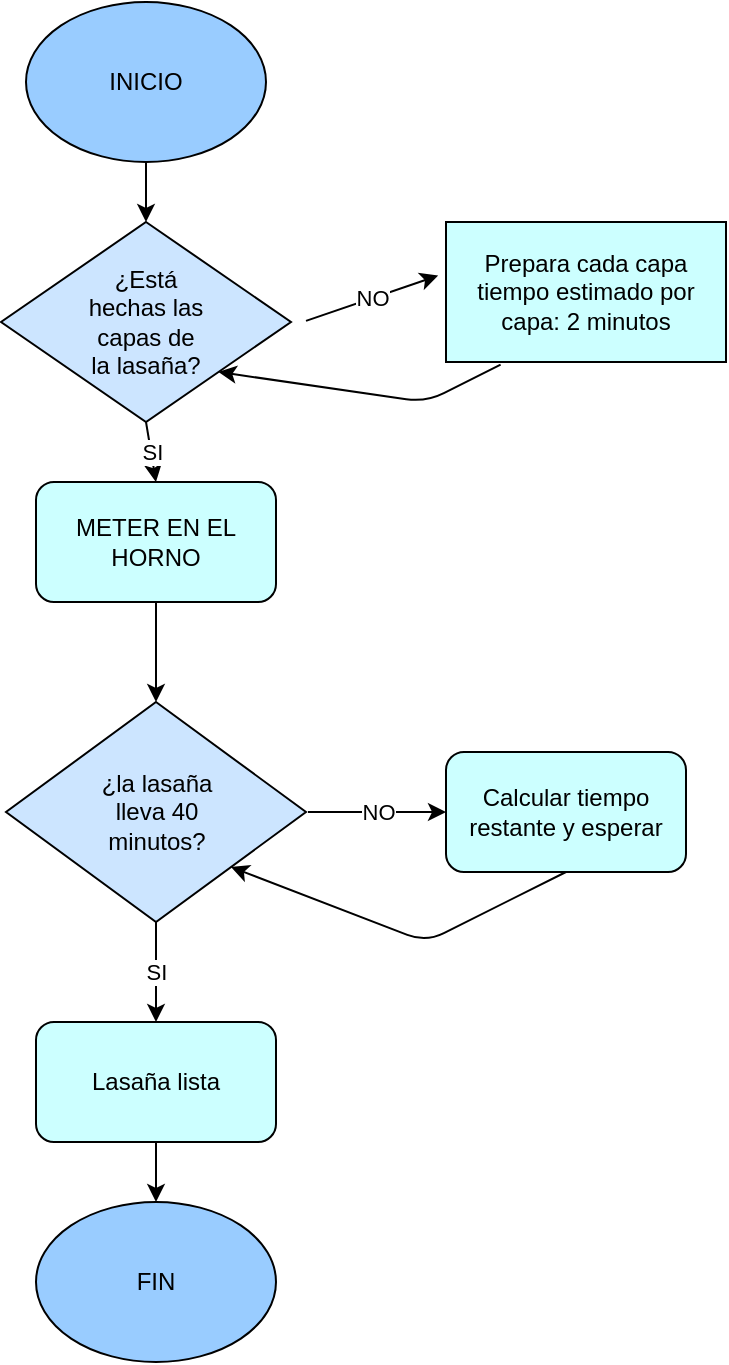 <mxfile>
    <diagram id="IJlVFjvNGFPrgYwL4HK5" name="Página-1">
        <mxGraphModel dx="868" dy="698" grid="1" gridSize="10" guides="1" tooltips="1" connect="1" arrows="1" fold="1" page="1" pageScale="1" pageWidth="827" pageHeight="1169" math="0" shadow="0">
            <root>
                <mxCell id="0"/>
                <mxCell id="1" parent="0"/>
                <mxCell id="21" style="edgeStyle=none;html=1;exitX=0.5;exitY=1;exitDx=0;exitDy=0;" edge="1" parent="1" source="2" target="4">
                    <mxGeometry relative="1" as="geometry"/>
                </mxCell>
                <mxCell id="2" value="INICIO" style="ellipse;whiteSpace=wrap;html=1;fillColor=#99CCFF;" vertex="1" parent="1">
                    <mxGeometry x="280" y="40" width="120" height="80" as="geometry"/>
                </mxCell>
                <mxCell id="4" value="" style="rhombus;whiteSpace=wrap;html=1;fillColor=#CCE5FF;" vertex="1" parent="1">
                    <mxGeometry x="267.5" y="150" width="145" height="100" as="geometry"/>
                </mxCell>
                <mxCell id="5" value="¿Está hechas las capas de la lasaña?" style="text;html=1;strokeColor=none;fillColor=none;align=center;verticalAlign=middle;whiteSpace=wrap;rounded=0;" vertex="1" parent="1">
                    <mxGeometry x="310" y="185" width="60" height="30" as="geometry"/>
                </mxCell>
                <mxCell id="6" value="Prepara cada capa&lt;br&gt;tiempo estimado por capa: 2 minutos" style="rounded=0;whiteSpace=wrap;html=1;fillColor=#CCFFFF;" vertex="1" parent="1">
                    <mxGeometry x="490" y="150" width="140" height="70" as="geometry"/>
                </mxCell>
                <mxCell id="33" style="edgeStyle=none;html=1;exitX=0.5;exitY=1;exitDx=0;exitDy=0;entryX=0.5;entryY=0;entryDx=0;entryDy=0;" edge="1" parent="1" source="8" target="10">
                    <mxGeometry relative="1" as="geometry"/>
                </mxCell>
                <mxCell id="8" value="METER EN EL HORNO" style="rounded=1;whiteSpace=wrap;html=1;fillColor=#CCFFFF;" vertex="1" parent="1">
                    <mxGeometry x="285" y="280" width="120" height="60" as="geometry"/>
                </mxCell>
                <mxCell id="10" value="" style="rhombus;whiteSpace=wrap;html=1;fillColor=#CCE5FF;" vertex="1" parent="1">
                    <mxGeometry x="270" y="390" width="150" height="110" as="geometry"/>
                </mxCell>
                <mxCell id="11" value="¿la lasaña lleva 40 minutos?" style="text;html=1;strokeColor=none;fillColor=none;align=center;verticalAlign=middle;whiteSpace=wrap;rounded=0;" vertex="1" parent="1">
                    <mxGeometry x="307.5" y="420" width="75" height="50" as="geometry"/>
                </mxCell>
                <mxCell id="53" style="edgeStyle=none;html=1;exitX=0.5;exitY=1;exitDx=0;exitDy=0;" edge="1" parent="1" source="12" target="52">
                    <mxGeometry relative="1" as="geometry"/>
                </mxCell>
                <mxCell id="12" value="Lasaña lista" style="rounded=1;whiteSpace=wrap;html=1;fillColor=#CCFFFF;" vertex="1" parent="1">
                    <mxGeometry x="285" y="550" width="120" height="60" as="geometry"/>
                </mxCell>
                <mxCell id="14" value="Calcular tiempo restante y esperar" style="rounded=1;whiteSpace=wrap;html=1;fillColor=#CCFFFF;" vertex="1" parent="1">
                    <mxGeometry x="490" y="415" width="120" height="60" as="geometry"/>
                </mxCell>
                <mxCell id="38" value="" style="endArrow=classic;html=1;entryX=-0.028;entryY=0.383;entryDx=0;entryDy=0;entryPerimeter=0;" edge="1" parent="1" target="6">
                    <mxGeometry relative="1" as="geometry">
                        <mxPoint x="420" y="199.44" as="sourcePoint"/>
                        <mxPoint x="520" y="199.44" as="targetPoint"/>
                    </mxGeometry>
                </mxCell>
                <mxCell id="39" value="NO" style="edgeLabel;resizable=0;html=1;align=center;verticalAlign=middle;" connectable="0" vertex="1" parent="38">
                    <mxGeometry relative="1" as="geometry"/>
                </mxCell>
                <mxCell id="40" value="" style="endArrow=classic;html=1;entryX=1;entryY=1;entryDx=0;entryDy=0;exitX=0.195;exitY=1.018;exitDx=0;exitDy=0;exitPerimeter=0;" edge="1" parent="1" source="6" target="4">
                    <mxGeometry relative="1" as="geometry">
                        <mxPoint x="430" y="209.44" as="sourcePoint"/>
                        <mxPoint x="496.08" y="186.81" as="targetPoint"/>
                        <Array as="points">
                            <mxPoint x="480" y="240"/>
                        </Array>
                    </mxGeometry>
                </mxCell>
                <mxCell id="42" value="" style="endArrow=classic;html=1;entryX=0.5;entryY=0;entryDx=0;entryDy=0;exitX=0.5;exitY=1;exitDx=0;exitDy=0;" edge="1" parent="1" source="4" target="8">
                    <mxGeometry relative="1" as="geometry">
                        <mxPoint x="527.3" y="231.26" as="sourcePoint"/>
                        <mxPoint x="391.25" y="235" as="targetPoint"/>
                        <Array as="points"/>
                    </mxGeometry>
                </mxCell>
                <mxCell id="43" value="SI" style="edgeLabel;resizable=0;html=1;align=center;verticalAlign=middle;" connectable="0" vertex="1" parent="42">
                    <mxGeometry relative="1" as="geometry"/>
                </mxCell>
                <mxCell id="44" value="" style="endArrow=classic;html=1;entryX=0;entryY=0.5;entryDx=0;entryDy=0;" edge="1" parent="1" target="14">
                    <mxGeometry relative="1" as="geometry">
                        <mxPoint x="421" y="445" as="sourcePoint"/>
                        <mxPoint x="285" y="455" as="targetPoint"/>
                        <Array as="points"/>
                    </mxGeometry>
                </mxCell>
                <mxCell id="45" value="NO" style="edgeLabel;resizable=0;html=1;align=center;verticalAlign=middle;" connectable="0" vertex="1" parent="44">
                    <mxGeometry relative="1" as="geometry"/>
                </mxCell>
                <mxCell id="46" value="" style="endArrow=classic;html=1;entryX=1;entryY=1;entryDx=0;entryDy=0;exitX=0.5;exitY=1;exitDx=0;exitDy=0;" edge="1" parent="1" source="14" target="10">
                    <mxGeometry relative="1" as="geometry">
                        <mxPoint x="431" y="455" as="sourcePoint"/>
                        <mxPoint x="500" y="455" as="targetPoint"/>
                        <Array as="points">
                            <mxPoint x="480" y="510"/>
                        </Array>
                    </mxGeometry>
                </mxCell>
                <mxCell id="50" value="" style="endArrow=classic;html=1;entryX=0.5;entryY=0;entryDx=0;entryDy=0;exitX=0.5;exitY=1;exitDx=0;exitDy=0;" edge="1" parent="1" source="10" target="12">
                    <mxGeometry relative="1" as="geometry">
                        <mxPoint x="431" y="455" as="sourcePoint"/>
                        <mxPoint x="500" y="455" as="targetPoint"/>
                        <Array as="points"/>
                    </mxGeometry>
                </mxCell>
                <mxCell id="51" value="SI" style="edgeLabel;resizable=0;html=1;align=center;verticalAlign=middle;" connectable="0" vertex="1" parent="50">
                    <mxGeometry relative="1" as="geometry"/>
                </mxCell>
                <mxCell id="52" value="FIN" style="ellipse;whiteSpace=wrap;html=1;fillColor=#99CCFF;" vertex="1" parent="1">
                    <mxGeometry x="285" y="640" width="120" height="80" as="geometry"/>
                </mxCell>
            </root>
        </mxGraphModel>
    </diagram>
</mxfile>